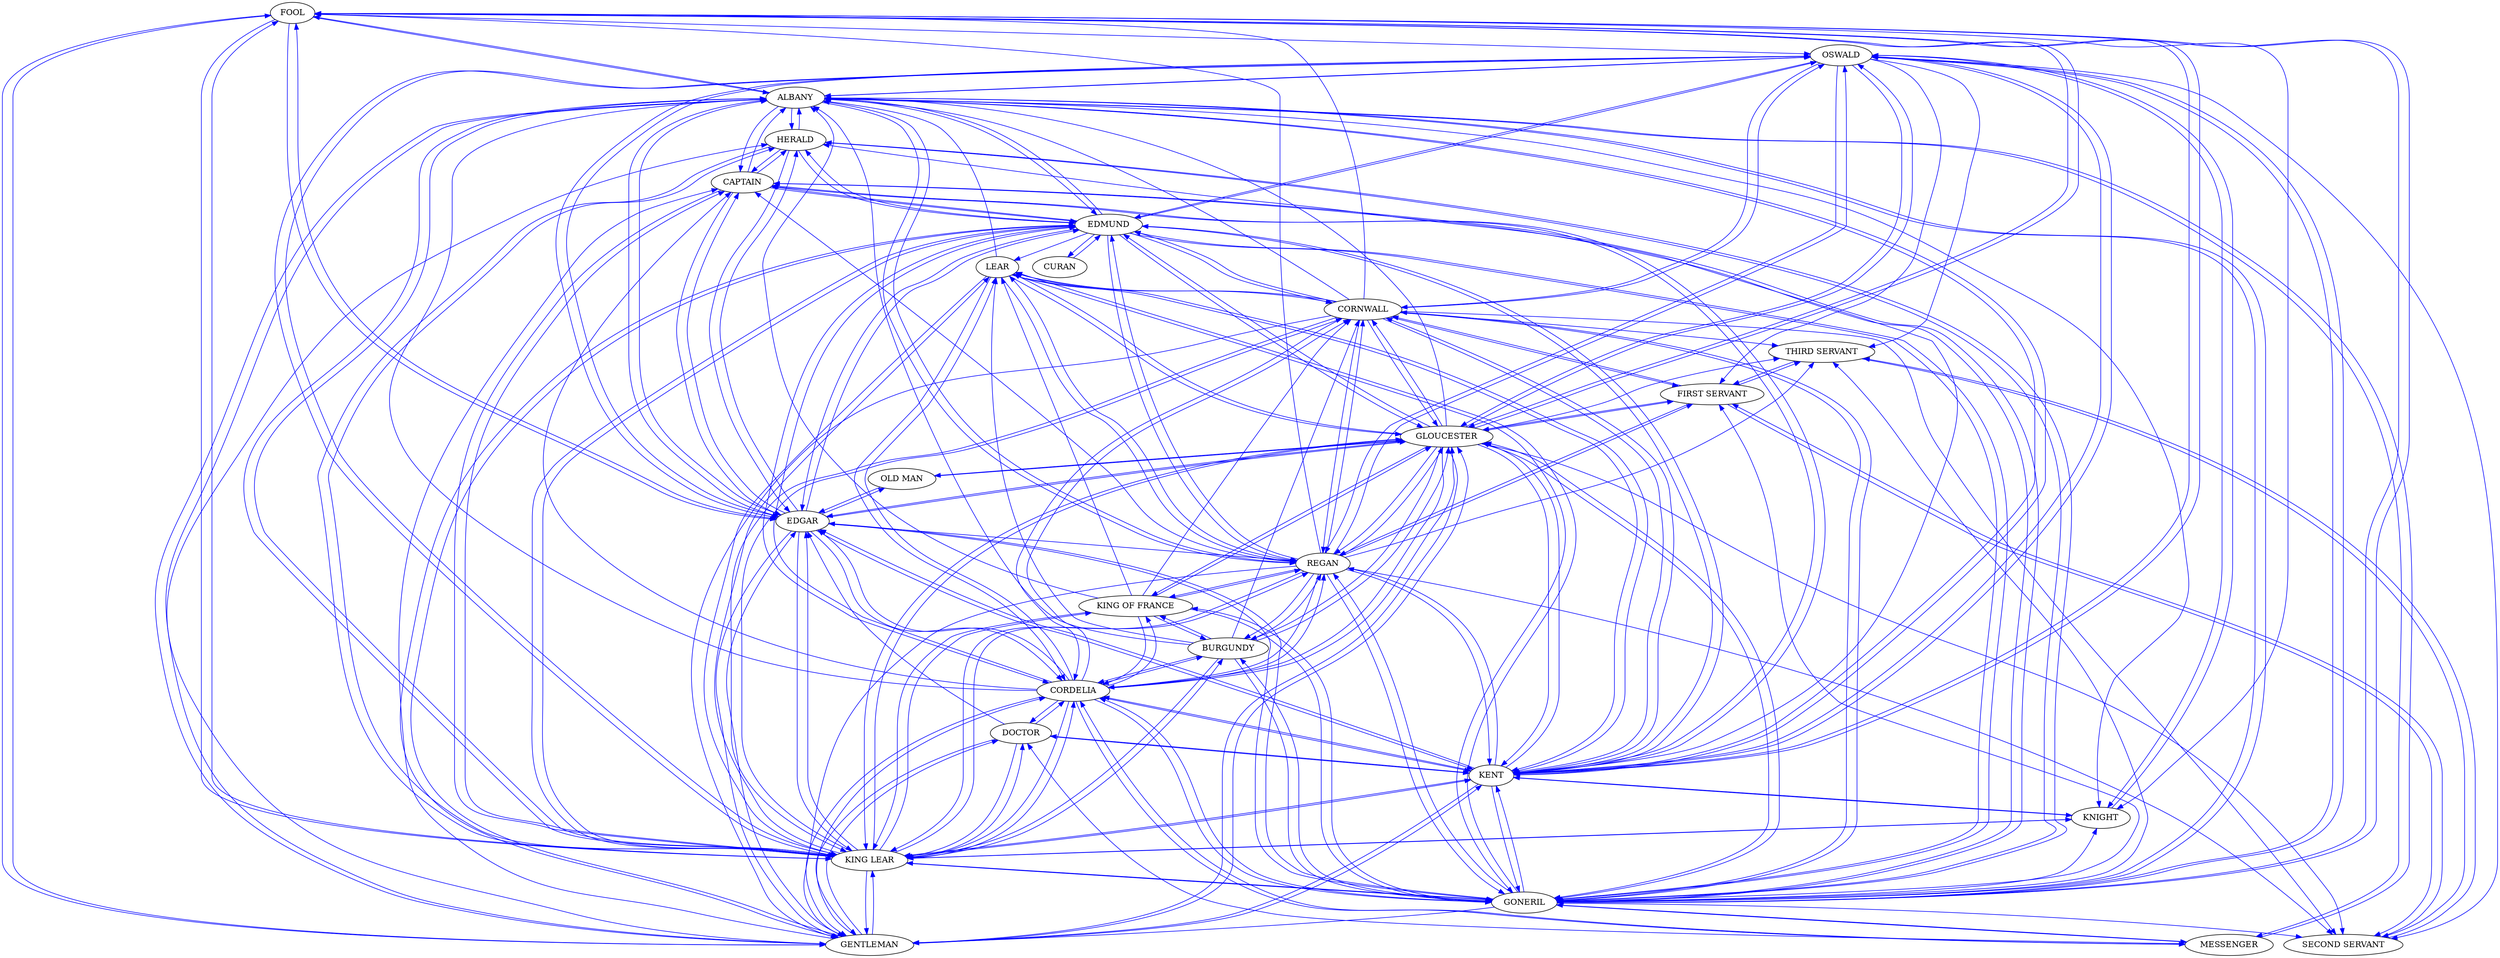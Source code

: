 strict digraph  {
	FOOL -> OSWALD	 [color=blue,
		weight=100];
	FOOL -> ALBANY	 [color=blue,
		weight=7];
	FOOL -> KENT	 [color=blue,
		weight=162];
	FOOL -> "KING LEAR"	 [color=blue,
		weight=203];
	FOOL -> GONERIL	 [color=blue,
		weight=24];
	FOOL -> EDGAR	 [color=blue,
		weight=22];
	FOOL -> GENTLEMAN	 [color=blue,
		weight=42];
	FOOL -> GLOUCESTER	 [color=blue,
		weight=18];
	FOOL -> KNIGHT	 [color=blue,
		weight=100];
	MESSENGER -> ALBANY	 [color=blue,
		weight=17];
	MESSENGER -> GONERIL	 [color=blue,
		weight=12];
	MESSENGER -> CORDELIA	 [color=blue,
		weight=2];
	MESSENGER -> DOCTOR	 [color=blue,
		weight=2];
	OSWALD -> "FIRST SERVANT"	 [color=blue,
		weight=6];
	OSWALD -> EDMUND	 [color=blue,
		weight=28];
	OSWALD -> REGAN	 [color=blue,
		weight=31];
	OSWALD -> ALBANY	 [color=blue,
		weight=1];
	OSWALD -> KENT	 [color=blue,
		weight=28];
	OSWALD -> "KING LEAR"	 [color=blue,
		weight=4];
	OSWALD -> GONERIL	 [color=blue,
		weight=20];
	OSWALD -> EDGAR	 [color=blue,
		weight=16];
	OSWALD -> "SECOND SERVANT"	 [color=blue,
		weight=6];
	OSWALD -> "THIRD SERVANT"	 [color=blue,
		weight=6];
	OSWALD -> CORNWALL	 [color=blue,
		weight=19];
	OSWALD -> GLOUCESTER	 [color=blue,
		weight=29];
	OSWALD -> KNIGHT	 [color=blue,
		weight=5];
	"FIRST SERVANT" -> REGAN	 [color=blue,
		weight=9];
	"FIRST SERVANT" -> "SECOND SERVANT"	 [color=blue,
		weight=9];
	"FIRST SERVANT" -> "THIRD SERVANT"	 [color=blue,
		weight=9];
	"FIRST SERVANT" -> CORNWALL	 [color=blue,
		weight=9];
	"FIRST SERVANT" -> GLOUCESTER	 [color=blue,
		weight=9];
	CURAN -> EDMUND	 [color=blue,
		weight=9];
	EDMUND -> OSWALD	 [color=blue,
		weight=2];
	EDMUND -> CURAN	 [color=blue,
		weight=4];
	EDMUND -> REGAN	 [color=blue,
		weight=59];
	EDMUND -> ALBANY	 [color=blue,
		weight=67];
	EDMUND -> KENT	 [color=blue,
		weight=18];
	EDMUND -> CAPTAIN	 [color=blue,
		weight=78];
	EDMUND -> LEAR	 [color=blue,
		weight=3];
	EDMUND -> "KING LEAR"	 [color=blue,
		weight=78];
	EDMUND -> GONERIL	 [color=blue,
		weight=57];
	EDMUND -> CORDELIA	 [color=blue,
		weight=4];
	EDMUND -> EDGAR	 [color=blue,
		weight=85];
	EDMUND -> GENTLEMAN	 [color=blue,
		weight=2];
	EDMUND -> CORNWALL	 [color=blue,
		weight=19];
	EDMUND -> GLOUCESTER	 [color=blue,
		weight=82];
	EDMUND -> HERALD	 [color=blue,
		weight=38];
	REGAN -> FOOL	 [color=blue,
		weight=50];
	REGAN -> OSWALD	 [color=blue,
		weight=77];
	REGAN -> "FIRST SERVANT"	 [color=blue,
		weight=19];
	REGAN -> EDMUND	 [color=blue,
		weight=63];
	REGAN -> ALBANY	 [color=blue,
		weight=37];
	REGAN -> KENT	 [color=blue,
		weight=66];
	REGAN -> CAPTAIN	 [color=blue,
		weight=18];
	REGAN -> LEAR	 [color=blue,
		weight=16];
	REGAN -> "KING LEAR"	 [color=blue,
		weight=84];
	REGAN -> GONERIL	 [color=blue,
		weight=74];
	REGAN -> CORDELIA	 [color=blue,
		weight=10];
	REGAN -> BURGUNDY	 [color=blue,
		weight=7];
	REGAN -> GENTLEMAN	 [color=blue,
		weight=60];
	REGAN -> "SECOND SERVANT"	 [color=blue,
		weight=19];
	REGAN -> "THIRD SERVANT"	 [color=blue,
		weight=19];
	REGAN -> CORNWALL	 [color=blue,
		weight=125];
	REGAN -> GLOUCESTER	 [color=blue,
		weight=123];
	REGAN -> "KING OF FRANCE"	 [color=blue,
		weight=1];
	ALBANY -> FOOL	 [color=blue,
		weight=7];
	ALBANY -> MESSENGER	 [color=blue,
		weight=13];
	ALBANY -> OSWALD	 [color=blue,
		weight=8];
	ALBANY -> EDMUND	 [color=blue,
		weight=106];
	ALBANY -> REGAN	 [color=blue,
		weight=46];
	ALBANY -> KENT	 [color=blue,
		weight=37];
	ALBANY -> CAPTAIN	 [color=blue,
		weight=92];
	ALBANY -> "KING LEAR"	 [color=blue,
		weight=97];
	ALBANY -> GONERIL	 [color=blue,
		weight=105];
	ALBANY -> EDGAR	 [color=blue,
		weight=61];
	ALBANY -> GENTLEMAN	 [color=blue,
		weight=5];
	ALBANY -> HERALD	 [color=blue,
		weight=60];
	ALBANY -> KNIGHT	 [color=blue,
		weight=11];
	KENT -> FOOL	 [color=blue,
		weight=86];
	KENT -> OSWALD	 [color=blue,
		weight=108];
	KENT -> EDMUND	 [color=blue,
		weight=102];
	KENT -> REGAN	 [color=blue,
		weight=107];
	KENT -> ALBANY	 [color=blue,
		weight=60];
	KENT -> CAPTAIN	 [color=blue,
		weight=24];
	KENT -> LEAR	 [color=blue,
		weight=43];
	KENT -> "KING LEAR"	 [color=blue,
		weight=185];
	KENT -> GONERIL	 [color=blue,
		weight=36];
	KENT -> CORDELIA	 [color=blue,
		weight=51];
	KENT -> EDGAR	 [color=blue,
		weight=71];
	KENT -> GENTLEMAN	 [color=blue,
		weight=115];
	KENT -> CORNWALL	 [color=blue,
		weight=107];
	KENT -> GLOUCESTER	 [color=blue,
		weight=122];
	KENT -> DOCTOR	 [color=blue,
		weight=15];
	KENT -> HERALD	 [color=blue,
		weight=24];
	KENT -> KNIGHT	 [color=blue,
		weight=27];
	CAPTAIN -> EDMUND	 [color=blue,
		weight=6];
	CAPTAIN -> ALBANY	 [color=blue,
		weight=3];
	CAPTAIN -> KENT	 [color=blue,
		weight=2];
	CAPTAIN -> "KING LEAR"	 [color=blue,
		weight=6];
	CAPTAIN -> GONERIL	 [color=blue,
		weight=1];
	CAPTAIN -> EDGAR	 [color=blue,
		weight=2];
	CAPTAIN -> HERALD	 [color=blue,
		weight=3];
	LEAR -> REGAN	 [color=blue,
		weight=6];
	LEAR -> ALBANY	 [color=blue,
		weight=6];
	LEAR -> KENT	 [color=blue,
		weight=6];
	LEAR -> "KING LEAR"	 [color=blue,
		weight=6];
	LEAR -> GONERIL	 [color=blue,
		weight=6];
	LEAR -> CORDELIA	 [color=blue,
		weight=6];
	LEAR -> CORNWALL	 [color=blue,
		weight=6];
	LEAR -> GLOUCESTER	 [color=blue,
		weight=6];
	"KING LEAR" -> FOOL	 [color=blue,
		weight=405];
	"KING LEAR" -> OSWALD	 [color=blue,
		weight=178];
	"KING LEAR" -> EDMUND	 [color=blue,
		weight=55];
	"KING LEAR" -> REGAN	 [color=blue,
		weight=232];
	"KING LEAR" -> ALBANY	 [color=blue,
		weight=204];
	"KING LEAR" -> KENT	 [color=blue,
		weight=559];
	"KING LEAR" -> CAPTAIN	 [color=blue,
		weight=54];
	"KING LEAR" -> LEAR	 [color=blue,
		weight=117];
	"KING LEAR" -> GONERIL	 [color=blue,
		weight=253];
	"KING LEAR" -> CORDELIA	 [color=blue,
		weight=168];
	"KING LEAR" -> EDGAR	 [color=blue,
		weight=269];
	"KING LEAR" -> BURGUNDY	 [color=blue,
		weight=32];
	"KING LEAR" -> GENTLEMAN	 [color=blue,
		weight=211];
	"KING LEAR" -> CORNWALL	 [color=blue,
		weight=232];
	"KING LEAR" -> GLOUCESTER	 [color=blue,
		weight=406];
	"KING LEAR" -> DOCTOR	 [color=blue,
		weight=32];
	"KING LEAR" -> HERALD	 [color=blue,
		weight=35];
	"KING LEAR" -> "KING OF FRANCE"	 [color=blue,
		weight=32];
	"KING LEAR" -> KNIGHT	 [color=blue,
		weight=120];
	GONERIL -> FOOL	 [color=blue,
		weight=53];
	GONERIL -> MESSENGER	 [color=blue,
		weight=5];
	GONERIL -> OSWALD	 [color=blue,
		weight=121];
	GONERIL -> "FIRST SERVANT"	 [color=blue,
		weight=2];
	GONERIL -> EDMUND	 [color=blue,
		weight=43];
	GONERIL -> REGAN	 [color=blue,
		weight=63];
	GONERIL -> ALBANY	 [color=blue,
		weight=103];
	GONERIL -> KENT	 [color=blue,
		weight=57];
	GONERIL -> CAPTAIN	 [color=blue,
		weight=16];
	GONERIL -> LEAR	 [color=blue,
		weight=30];
	GONERIL -> "KING LEAR"	 [color=blue,
		weight=96];
	GONERIL -> CORDELIA	 [color=blue,
		weight=11];
	GONERIL -> EDGAR	 [color=blue,
		weight=7];
	GONERIL -> BURGUNDY	 [color=blue,
		weight=23];
	GONERIL -> GENTLEMAN	 [color=blue,
		weight=15];
	GONERIL -> "SECOND SERVANT"	 [color=blue,
		weight=2];
	GONERIL -> "THIRD SERVANT"	 [color=blue,
		weight=2];
	GONERIL -> CORNWALL	 [color=blue,
		weight=47];
	GONERIL -> GLOUCESTER	 [color=blue,
		weight=45];
	GONERIL -> HERALD	 [color=blue,
		weight=7];
	GONERIL -> "KING OF FRANCE"	 [color=blue,
		weight=4];
	GONERIL -> KNIGHT	 [color=blue,
		weight=68];
	CORDELIA -> MESSENGER	 [color=blue,
		weight=8];
	CORDELIA -> EDMUND	 [color=blue,
		weight=5];
	CORDELIA -> REGAN	 [color=blue,
		weight=47];
	CORDELIA -> ALBANY	 [color=blue,
		weight=47];
	CORDELIA -> KENT	 [color=blue,
		weight=63];
	CORDELIA -> CAPTAIN	 [color=blue,
		weight=5];
	CORDELIA -> LEAR	 [color=blue,
		weight=47];
	CORDELIA -> "KING LEAR"	 [color=blue,
		weight=93];
	CORDELIA -> GONERIL	 [color=blue,
		weight=47];
	CORDELIA -> EDGAR	 [color=blue,
		weight=41];
	CORDELIA -> BURGUNDY	 [color=blue,
		weight=25];
	CORDELIA -> GENTLEMAN	 [color=blue,
		weight=41];
	CORDELIA -> CORNWALL	 [color=blue,
		weight=47];
	CORDELIA -> GLOUCESTER	 [color=blue,
		weight=47];
	CORDELIA -> DOCTOR	 [color=blue,
		weight=66];
	CORDELIA -> "KING OF FRANCE"	 [color=blue,
		weight=25];
	EDGAR -> FOOL	 [color=blue,
		weight=114];
	EDGAR -> OSWALD	 [color=blue,
		weight=40];
	EDGAR -> EDMUND	 [color=blue,
		weight=101];
	EDGAR -> REGAN	 [color=blue,
		weight=12];
	EDGAR -> ALBANY	 [color=blue,
		weight=90];
	EDGAR -> KENT	 [color=blue,
		weight=122];
	EDGAR -> CAPTAIN	 [color=blue,
		weight=78];
	EDGAR -> "KING LEAR"	 [color=blue,
		weight=210];
	EDGAR -> GONERIL	 [color=blue,
		weight=33];
	EDGAR -> CORDELIA	 [color=blue,
		weight=10];
	EDGAR -> GENTLEMAN	 [color=blue,
		weight=10];
	EDGAR -> "OLD MAN"	 [color=blue,
		weight=11];
	EDGAR -> GLOUCESTER	 [color=blue,
		weight=225];
	EDGAR -> HERALD	 [color=blue,
		weight=78];
	BURGUNDY -> REGAN	 [color=blue,
		weight=12];
	BURGUNDY -> ALBANY	 [color=blue,
		weight=12];
	BURGUNDY -> LEAR	 [color=blue,
		weight=12];
	BURGUNDY -> "KING LEAR"	 [color=blue,
		weight=12];
	BURGUNDY -> GONERIL	 [color=blue,
		weight=12];
	BURGUNDY -> CORDELIA	 [color=blue,
		weight=12];
	BURGUNDY -> CORNWALL	 [color=blue,
		weight=12];
	BURGUNDY -> GLOUCESTER	 [color=blue,
		weight=12];
	BURGUNDY -> "KING OF FRANCE"	 [color=blue,
		weight=12];
	GENTLEMAN -> FOOL	 [color=blue,
		weight=5];
	GENTLEMAN -> EDMUND	 [color=blue,
		weight=5];
	GENTLEMAN -> ALBANY	 [color=blue,
		weight=5];
	GENTLEMAN -> KENT	 [color=blue,
		weight=62];
	GENTLEMAN -> CAPTAIN	 [color=blue,
		weight=5];
	GENTLEMAN -> "KING LEAR"	 [color=blue,
		weight=23];
	GENTLEMAN -> CORDELIA	 [color=blue,
		weight=8];
	GENTLEMAN -> EDGAR	 [color=blue,
		weight=29];
	GENTLEMAN -> GLOUCESTER	 [color=blue,
		weight=16];
	GENTLEMAN -> DOCTOR	 [color=blue,
		weight=8];
	GENTLEMAN -> HERALD	 [color=blue,
		weight=5];
	"SECOND SERVANT" -> "FIRST SERVANT"	 [color=blue,
		weight=5];
	"SECOND SERVANT" -> "THIRD SERVANT"	 [color=blue,
		weight=5];
	"THIRD SERVANT" -> "FIRST SERVANT"	 [color=blue,
		weight=5];
	"THIRD SERVANT" -> "SECOND SERVANT"	 [color=blue,
		weight=5];
	"OLD MAN" -> EDGAR	 [color=blue,
		weight=11];
	"OLD MAN" -> GLOUCESTER	 [color=blue,
		weight=11];
	CORNWALL -> FOOL	 [color=blue,
		weight=6];
	CORNWALL -> OSWALD	 [color=blue,
		weight=43];
	CORNWALL -> "FIRST SERVANT"	 [color=blue,
		weight=39];
	CORNWALL -> EDMUND	 [color=blue,
		weight=70];
	CORNWALL -> REGAN	 [color=blue,
		weight=97];
	CORNWALL -> ALBANY	 [color=blue,
		weight=1];
	CORNWALL -> KENT	 [color=blue,
		weight=38];
	CORNWALL -> LEAR	 [color=blue,
		weight=1];
	CORNWALL -> "KING LEAR"	 [color=blue,
		weight=7];
	CORNWALL -> GONERIL	 [color=blue,
		weight=23];
	CORNWALL -> CORDELIA	 [color=blue,
		weight=1];
	CORNWALL -> GENTLEMAN	 [color=blue,
		weight=12];
	CORNWALL -> "SECOND SERVANT"	 [color=blue,
		weight=39];
	CORNWALL -> "THIRD SERVANT"	 [color=blue,
		weight=39];
	CORNWALL -> GLOUCESTER	 [color=blue,
		weight=73];
	GLOUCESTER -> FOOL	 [color=blue,
		weight=45];
	GLOUCESTER -> OSWALD	 [color=blue,
		weight=28];
	GLOUCESTER -> "FIRST SERVANT"	 [color=blue,
		weight=33];
	GLOUCESTER -> EDMUND	 [color=blue,
		weight=147];
	GLOUCESTER -> REGAN	 [color=blue,
		weight=63];
	GLOUCESTER -> ALBANY	 [color=blue,
		weight=2];
	GLOUCESTER -> KENT	 [color=blue,
		weight=83];
	GLOUCESTER -> LEAR	 [color=blue,
		weight=25];
	GLOUCESTER -> "KING LEAR"	 [color=blue,
		weight=61];
	GLOUCESTER -> GONERIL	 [color=blue,
		weight=7];
	GLOUCESTER -> CORDELIA	 [color=blue,
		weight=5];
	GLOUCESTER -> EDGAR	 [color=blue,
		weight=149];
	GLOUCESTER -> BURGUNDY	 [color=blue,
		weight=1];
	GLOUCESTER -> GENTLEMAN	 [color=blue,
		weight=12];
	GLOUCESTER -> "SECOND SERVANT"	 [color=blue,
		weight=33];
	GLOUCESTER -> "THIRD SERVANT"	 [color=blue,
		weight=33];
	GLOUCESTER -> "OLD MAN"	 [color=blue,
		weight=28];
	GLOUCESTER -> CORNWALL	 [color=blue,
		weight=63];
	GLOUCESTER -> "KING OF FRANCE"	 [color=blue,
		weight=1];
	DOCTOR -> KENT	 [color=blue,
		weight=13];
	DOCTOR -> "KING LEAR"	 [color=blue,
		weight=13];
	DOCTOR -> CORDELIA	 [color=blue,
		weight=18];
	DOCTOR -> EDGAR	 [color=blue,
		weight=13];
	DOCTOR -> GENTLEMAN	 [color=blue,
		weight=13];
	HERALD -> EDMUND	 [color=blue,
		weight=10];
	HERALD -> ALBANY	 [color=blue,
		weight=10];
	HERALD -> CAPTAIN	 [color=blue,
		weight=10];
	HERALD -> "KING LEAR"	 [color=blue,
		weight=10];
	HERALD -> GONERIL	 [color=blue,
		weight=10];
	HERALD -> EDGAR	 [color=blue,
		weight=3];
	"KING OF FRANCE" -> REGAN	 [color=blue,
		weight=32];
	"KING OF FRANCE" -> ALBANY	 [color=blue,
		weight=32];
	"KING OF FRANCE" -> LEAR	 [color=blue,
		weight=32];
	"KING OF FRANCE" -> "KING LEAR"	 [color=blue,
		weight=32];
	"KING OF FRANCE" -> GONERIL	 [color=blue,
		weight=32];
	"KING OF FRANCE" -> CORDELIA	 [color=blue,
		weight=32];
	"KING OF FRANCE" -> BURGUNDY	 [color=blue,
		weight=32];
	"KING OF FRANCE" -> CORNWALL	 [color=blue,
		weight=32];
	"KING OF FRANCE" -> GLOUCESTER	 [color=blue,
		weight=32];
	KNIGHT -> OSWALD	 [color=blue,
		weight=14];
	KNIGHT -> KENT	 [color=blue,
		weight=14];
	KNIGHT -> "KING LEAR"	 [color=blue,
		weight=14];
}
